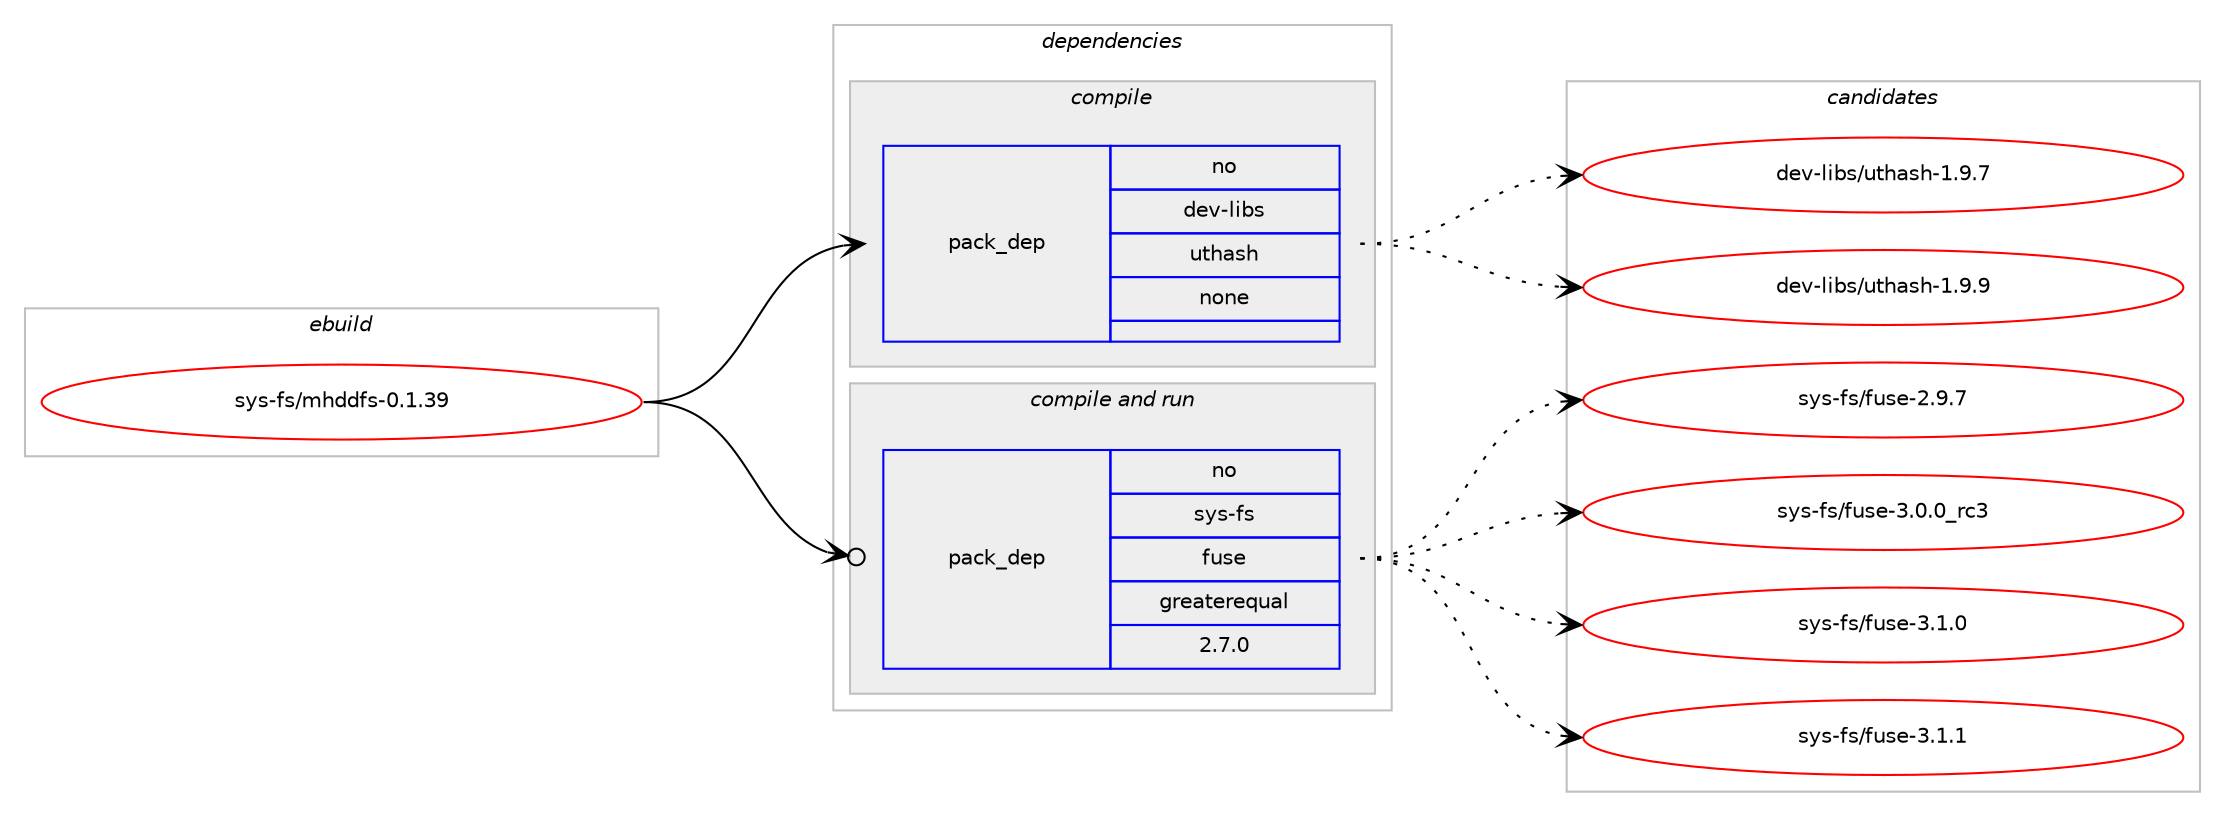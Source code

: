 digraph prolog {

# *************
# Graph options
# *************

newrank=true;
concentrate=true;
compound=true;
graph [rankdir=LR,fontname=Helvetica,fontsize=10,ranksep=1.5];#, ranksep=2.5, nodesep=0.2];
edge  [arrowhead=vee];
node  [fontname=Helvetica,fontsize=10];

# **********
# The ebuild
# **********

subgraph cluster_leftcol {
color=gray;
rank=same;
label=<<i>ebuild</i>>;
id [label="sys-fs/mhddfs-0.1.39", color=red, width=4, href="../sys-fs/mhddfs-0.1.39.svg"];
}

# ****************
# The dependencies
# ****************

subgraph cluster_midcol {
color=gray;
label=<<i>dependencies</i>>;
subgraph cluster_compile {
fillcolor="#eeeeee";
style=filled;
label=<<i>compile</i>>;
subgraph pack363445 {
dependency489106 [label=<<TABLE BORDER="0" CELLBORDER="1" CELLSPACING="0" CELLPADDING="4" WIDTH="220"><TR><TD ROWSPAN="6" CELLPADDING="30">pack_dep</TD></TR><TR><TD WIDTH="110">no</TD></TR><TR><TD>dev-libs</TD></TR><TR><TD>uthash</TD></TR><TR><TD>none</TD></TR><TR><TD></TD></TR></TABLE>>, shape=none, color=blue];
}
id:e -> dependency489106:w [weight=20,style="solid",arrowhead="vee"];
}
subgraph cluster_compileandrun {
fillcolor="#eeeeee";
style=filled;
label=<<i>compile and run</i>>;
subgraph pack363446 {
dependency489107 [label=<<TABLE BORDER="0" CELLBORDER="1" CELLSPACING="0" CELLPADDING="4" WIDTH="220"><TR><TD ROWSPAN="6" CELLPADDING="30">pack_dep</TD></TR><TR><TD WIDTH="110">no</TD></TR><TR><TD>sys-fs</TD></TR><TR><TD>fuse</TD></TR><TR><TD>greaterequal</TD></TR><TR><TD>2.7.0</TD></TR></TABLE>>, shape=none, color=blue];
}
id:e -> dependency489107:w [weight=20,style="solid",arrowhead="odotvee"];
}
subgraph cluster_run {
fillcolor="#eeeeee";
style=filled;
label=<<i>run</i>>;
}
}

# **************
# The candidates
# **************

subgraph cluster_choices {
rank=same;
color=gray;
label=<<i>candidates</i>>;

subgraph choice363445 {
color=black;
nodesep=1;
choice10010111845108105981154711711610497115104454946574655 [label="dev-libs/uthash-1.9.7", color=red, width=4,href="../dev-libs/uthash-1.9.7.svg"];
choice10010111845108105981154711711610497115104454946574657 [label="dev-libs/uthash-1.9.9", color=red, width=4,href="../dev-libs/uthash-1.9.9.svg"];
dependency489106:e -> choice10010111845108105981154711711610497115104454946574655:w [style=dotted,weight="100"];
dependency489106:e -> choice10010111845108105981154711711610497115104454946574657:w [style=dotted,weight="100"];
}
subgraph choice363446 {
color=black;
nodesep=1;
choice1151211154510211547102117115101455046574655 [label="sys-fs/fuse-2.9.7", color=red, width=4,href="../sys-fs/fuse-2.9.7.svg"];
choice1151211154510211547102117115101455146484648951149951 [label="sys-fs/fuse-3.0.0_rc3", color=red, width=4,href="../sys-fs/fuse-3.0.0_rc3.svg"];
choice1151211154510211547102117115101455146494648 [label="sys-fs/fuse-3.1.0", color=red, width=4,href="../sys-fs/fuse-3.1.0.svg"];
choice1151211154510211547102117115101455146494649 [label="sys-fs/fuse-3.1.1", color=red, width=4,href="../sys-fs/fuse-3.1.1.svg"];
dependency489107:e -> choice1151211154510211547102117115101455046574655:w [style=dotted,weight="100"];
dependency489107:e -> choice1151211154510211547102117115101455146484648951149951:w [style=dotted,weight="100"];
dependency489107:e -> choice1151211154510211547102117115101455146494648:w [style=dotted,weight="100"];
dependency489107:e -> choice1151211154510211547102117115101455146494649:w [style=dotted,weight="100"];
}
}

}
